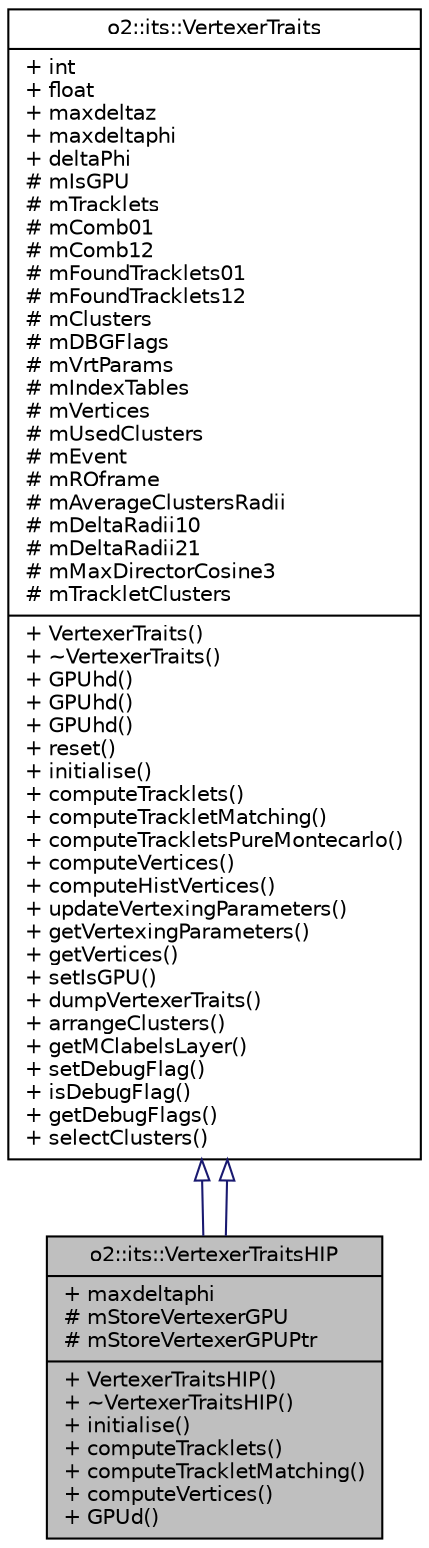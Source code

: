 digraph "o2::its::VertexerTraitsHIP"
{
 // INTERACTIVE_SVG=YES
  bgcolor="transparent";
  edge [fontname="Helvetica",fontsize="10",labelfontname="Helvetica",labelfontsize="10"];
  node [fontname="Helvetica",fontsize="10",shape=record];
  Node1 [label="{o2::its::VertexerTraitsHIP\n|+ maxdeltaphi\l# mStoreVertexerGPU\l# mStoreVertexerGPUPtr\l|+ VertexerTraitsHIP()\l+ ~VertexerTraitsHIP()\l+ initialise()\l+ computeTracklets()\l+ computeTrackletMatching()\l+ computeVertices()\l+ GPUd()\l}",height=0.2,width=0.4,color="black", fillcolor="grey75", style="filled", fontcolor="black"];
  Node2 -> Node1 [dir="back",color="midnightblue",fontsize="10",style="solid",arrowtail="onormal",fontname="Helvetica"];
  Node2 [label="{o2::its::VertexerTraits\n|+ int\l+ float\l+ maxdeltaz\l+ maxdeltaphi\l+ deltaPhi\l# mIsGPU\l# mTracklets\l# mComb01\l# mComb12\l# mFoundTracklets01\l# mFoundTracklets12\l# mClusters\l# mDBGFlags\l# mVrtParams\l# mIndexTables\l# mVertices\l# mUsedClusters\l# mEvent\l# mROframe\l# mAverageClustersRadii\l# mDeltaRadii10\l# mDeltaRadii21\l# mMaxDirectorCosine3\l# mTrackletClusters\l|+ VertexerTraits()\l+ ~VertexerTraits()\l+ GPUhd()\l+ GPUhd()\l+ GPUhd()\l+ reset()\l+ initialise()\l+ computeTracklets()\l+ computeTrackletMatching()\l+ computeTrackletsPureMontecarlo()\l+ computeVertices()\l+ computeHistVertices()\l+ updateVertexingParameters()\l+ getVertexingParameters()\l+ getVertices()\l+ setIsGPU()\l+ dumpVertexerTraits()\l+ arrangeClusters()\l+ getMClabelsLayer()\l+ setDebugFlag()\l+ isDebugFlag()\l+ getDebugFlags()\l+ selectClusters()\l}",height=0.2,width=0.4,color="black",URL="$de/d1a/classo2_1_1its_1_1VertexerTraits.html"];
  Node2 -> Node1 [dir="back",color="midnightblue",fontsize="10",style="solid",arrowtail="onormal",fontname="Helvetica"];
}
